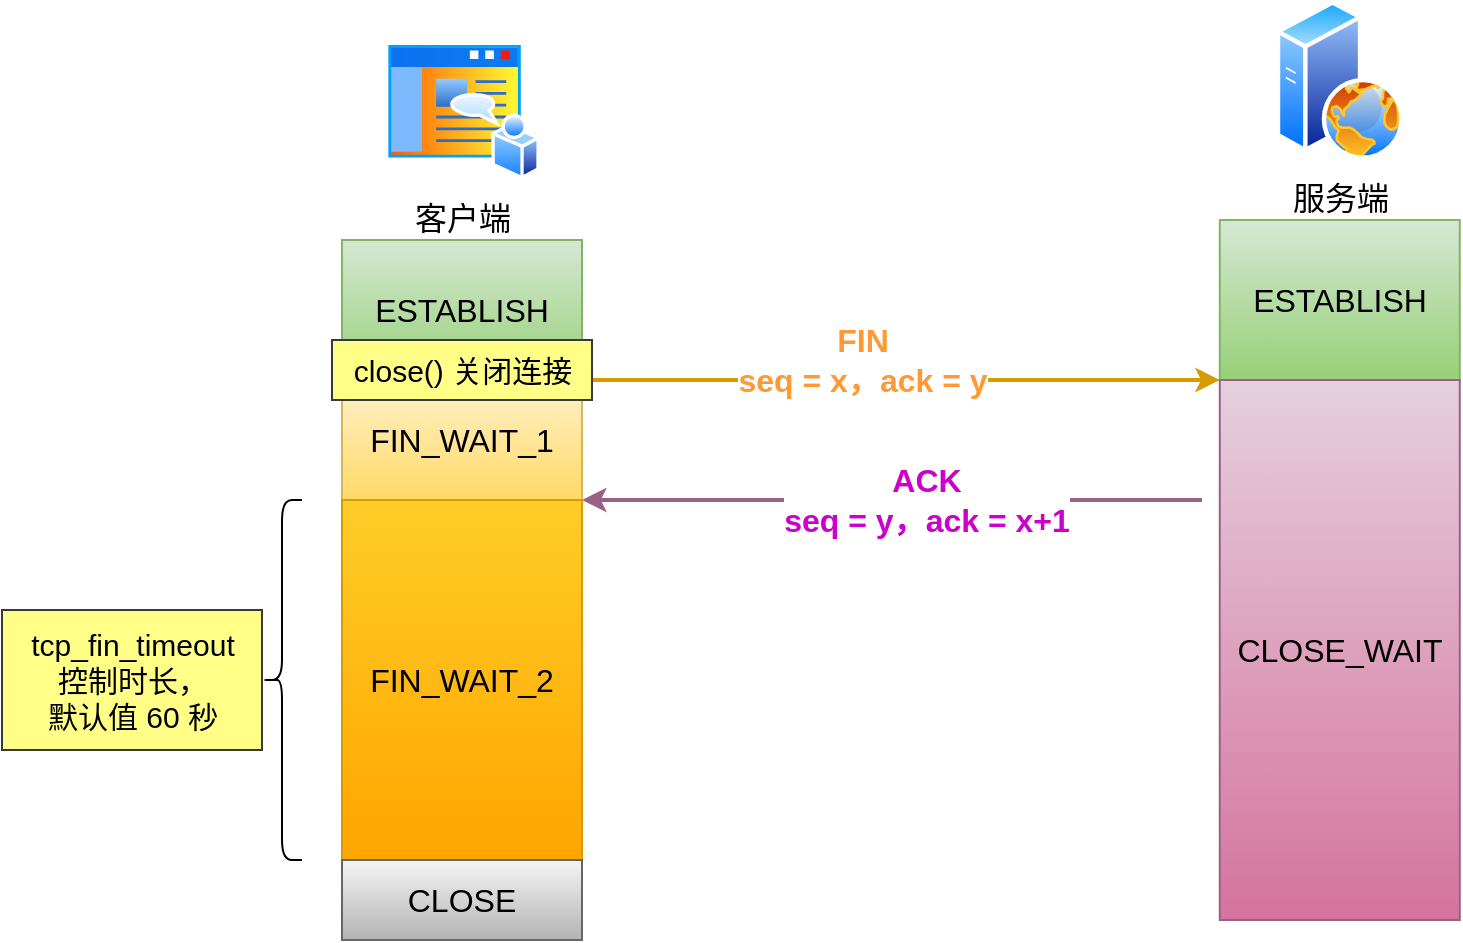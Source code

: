 <mxfile version="20.2.4" type="github">
  <diagram id="Fa6m_Z5WMGcqbGw5dG9U" name="第 1 页">
    <mxGraphModel dx="1773" dy="562" grid="1" gridSize="10" guides="1" tooltips="1" connect="1" arrows="1" fold="1" page="1" pageScale="1" pageWidth="827" pageHeight="1169" math="0" shadow="0">
      <root>
        <mxCell id="0" />
        <mxCell id="1" parent="0" />
        <mxCell id="5VaZX67ThPw-DQXuEVwe-1" value="ESTABLISH" style="rounded=0;whiteSpace=wrap;html=1;fontSize=16;fillColor=#d5e8d4;strokeColor=#82b366;gradientColor=#97d077;" vertex="1" parent="1">
          <mxGeometry x="120" y="210" width="120" height="70" as="geometry" />
        </mxCell>
        <mxCell id="5VaZX67ThPw-DQXuEVwe-2" value="客户端" style="aspect=fixed;perimeter=ellipsePerimeter;html=1;align=center;shadow=0;dashed=0;spacingTop=3;image;image=img/lib/active_directory/home_page.svg;fontSize=16;" vertex="1" parent="1">
          <mxGeometry x="141.11" y="110" width="77.78" height="70" as="geometry" />
        </mxCell>
        <mxCell id="5VaZX67ThPw-DQXuEVwe-3" value="服务端" style="aspect=fixed;perimeter=ellipsePerimeter;html=1;align=center;shadow=0;dashed=0;spacingTop=3;image;image=img/lib/active_directory/web_server.svg;fontSize=16;" vertex="1" parent="1">
          <mxGeometry x="586.89" y="90" width="64" height="80" as="geometry" />
        </mxCell>
        <mxCell id="5VaZX67ThPw-DQXuEVwe-5" value="ESTABLISH" style="rounded=0;whiteSpace=wrap;html=1;fontSize=16;fillColor=#d5e8d4;strokeColor=#82b366;gradientColor=#97d077;" vertex="1" parent="1">
          <mxGeometry x="558.89" y="200" width="120" height="80" as="geometry" />
        </mxCell>
        <mxCell id="5VaZX67ThPw-DQXuEVwe-6" value="FIN_WAIT_1" style="rounded=0;whiteSpace=wrap;html=1;fontSize=16;fillColor=#fff2cc;strokeColor=#d6b656;gradientColor=#ffd966;" vertex="1" parent="1">
          <mxGeometry x="120" y="280" width="120" height="60" as="geometry" />
        </mxCell>
        <mxCell id="5VaZX67ThPw-DQXuEVwe-7" value="&lt;b style=&quot;color: rgb(255, 153, 51); font-size: 16px;&quot;&gt;FIN&lt;br style=&quot;font-size: 16px;&quot;&gt;seq = x，ack = y&lt;/b&gt;" style="rounded=0;orthogonalLoop=1;jettySize=auto;html=1;fontSize=16;exitX=1;exitY=0;exitDx=0;exitDy=0;fillColor=#ffcd28;gradientColor=#ffa500;strokeColor=#d79b00;strokeWidth=2;entryX=0;entryY=1;entryDx=0;entryDy=0;" edge="1" parent="1" target="5VaZX67ThPw-DQXuEVwe-5">
          <mxGeometry x="-0.125" y="10" relative="1" as="geometry">
            <mxPoint x="450" y="280" as="targetPoint" />
            <mxPoint as="offset" />
            <mxPoint x="240" y="280" as="sourcePoint" />
          </mxGeometry>
        </mxCell>
        <mxCell id="5VaZX67ThPw-DQXuEVwe-18" value="CLOSE_WAIT" style="rounded=0;whiteSpace=wrap;html=1;fontSize=16;fillColor=#e6d0de;strokeColor=#996185;gradientColor=#d5739d;" vertex="1" parent="1">
          <mxGeometry x="558.89" y="280" width="120" height="270" as="geometry" />
        </mxCell>
        <mxCell id="5VaZX67ThPw-DQXuEVwe-19" value="&lt;b style=&quot;font-size: 16px;&quot;&gt;&lt;font color=&quot;#cc00cc&quot;&gt;ACK&lt;br style=&quot;font-size: 16px;&quot;&gt;seq = y，ack = x+1&lt;/font&gt;&lt;/b&gt;" style="rounded=0;orthogonalLoop=1;jettySize=auto;html=1;fontSize=16;fillColor=#e6d0de;gradientColor=#d5739d;strokeColor=#996185;strokeWidth=2;entryX=1;entryY=1;entryDx=0;entryDy=0;" edge="1" parent="1" target="5VaZX67ThPw-DQXuEVwe-6">
          <mxGeometry x="-0.106" relative="1" as="geometry">
            <mxPoint x="250" y="340" as="targetPoint" />
            <mxPoint as="offset" />
            <mxPoint x="550" y="340" as="sourcePoint" />
          </mxGeometry>
        </mxCell>
        <mxCell id="5VaZX67ThPw-DQXuEVwe-25" value="FIN_WAIT_2" style="rounded=0;whiteSpace=wrap;html=1;fontSize=16;fillColor=#ffcd28;strokeColor=#d79b00;gradientColor=#ffa500;" vertex="1" parent="1">
          <mxGeometry x="120" y="340" width="120" height="180" as="geometry" />
        </mxCell>
        <mxCell id="5VaZX67ThPw-DQXuEVwe-26" value="close() 关闭连接" style="text;html=1;align=center;verticalAlign=middle;resizable=0;points=[];autosize=1;strokeColor=#36393d;fillColor=#ffff88;fontSize=15;" vertex="1" parent="1">
          <mxGeometry x="115" y="260" width="130" height="30" as="geometry" />
        </mxCell>
        <mxCell id="5VaZX67ThPw-DQXuEVwe-27" value="" style="shape=curlyBracket;whiteSpace=wrap;html=1;rounded=1;fontSize=15;" vertex="1" parent="1">
          <mxGeometry x="80" y="340" width="20" height="180" as="geometry" />
        </mxCell>
        <mxCell id="5VaZX67ThPw-DQXuEVwe-28" value="tcp_fin_timeout &lt;br&gt;控制时长，&lt;br&gt;默认值 60 秒" style="text;html=1;align=center;verticalAlign=middle;resizable=0;points=[];autosize=1;strokeColor=#36393d;fillColor=#ffff88;fontSize=15;" vertex="1" parent="1">
          <mxGeometry x="-50" y="395" width="130" height="70" as="geometry" />
        </mxCell>
        <mxCell id="5VaZX67ThPw-DQXuEVwe-29" value="CLOSE" style="rounded=0;whiteSpace=wrap;html=1;fontSize=16;fillColor=#f5f5f5;strokeColor=#666666;gradientColor=#b3b3b3;" vertex="1" parent="1">
          <mxGeometry x="120" y="520" width="120" height="40" as="geometry" />
        </mxCell>
      </root>
    </mxGraphModel>
  </diagram>
</mxfile>
